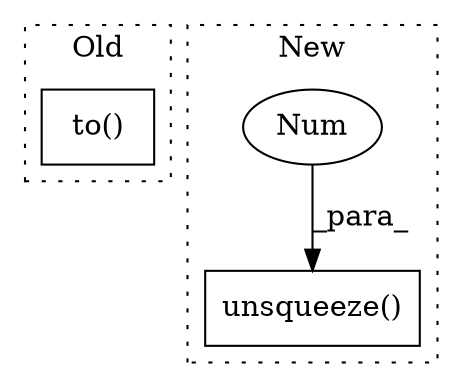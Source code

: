 digraph G {
subgraph cluster0 {
1 [label="to()" a="75" s="1359,1425" l="60,1" shape="box"];
label = "Old";
style="dotted";
}
subgraph cluster1 {
2 [label="unsqueeze()" a="75" s="2035,2052" l="16,1" shape="box"];
3 [label="Num" a="76" s="2051" l="1" shape="ellipse"];
label = "New";
style="dotted";
}
3 -> 2 [label="_para_"];
}